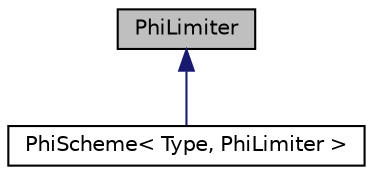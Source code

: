 digraph "PhiLimiter"
{
  bgcolor="transparent";
  edge [fontname="Helvetica",fontsize="10",labelfontname="Helvetica",labelfontsize="10"];
  node [fontname="Helvetica",fontsize="10",shape=record];
  Node1 [label="PhiLimiter",height=0.2,width=0.4,color="black", fillcolor="grey75", style="filled", fontcolor="black"];
  Node1 -> Node2 [dir="back",color="midnightblue",fontsize="10",style="solid",fontname="Helvetica"];
  Node2 [label="PhiScheme\< Type, PhiLimiter \>",height=0.2,width=0.4,color="black",URL="$a01854.html",tooltip="Class to create the weighting-factors based on the face-flux. "];
}
